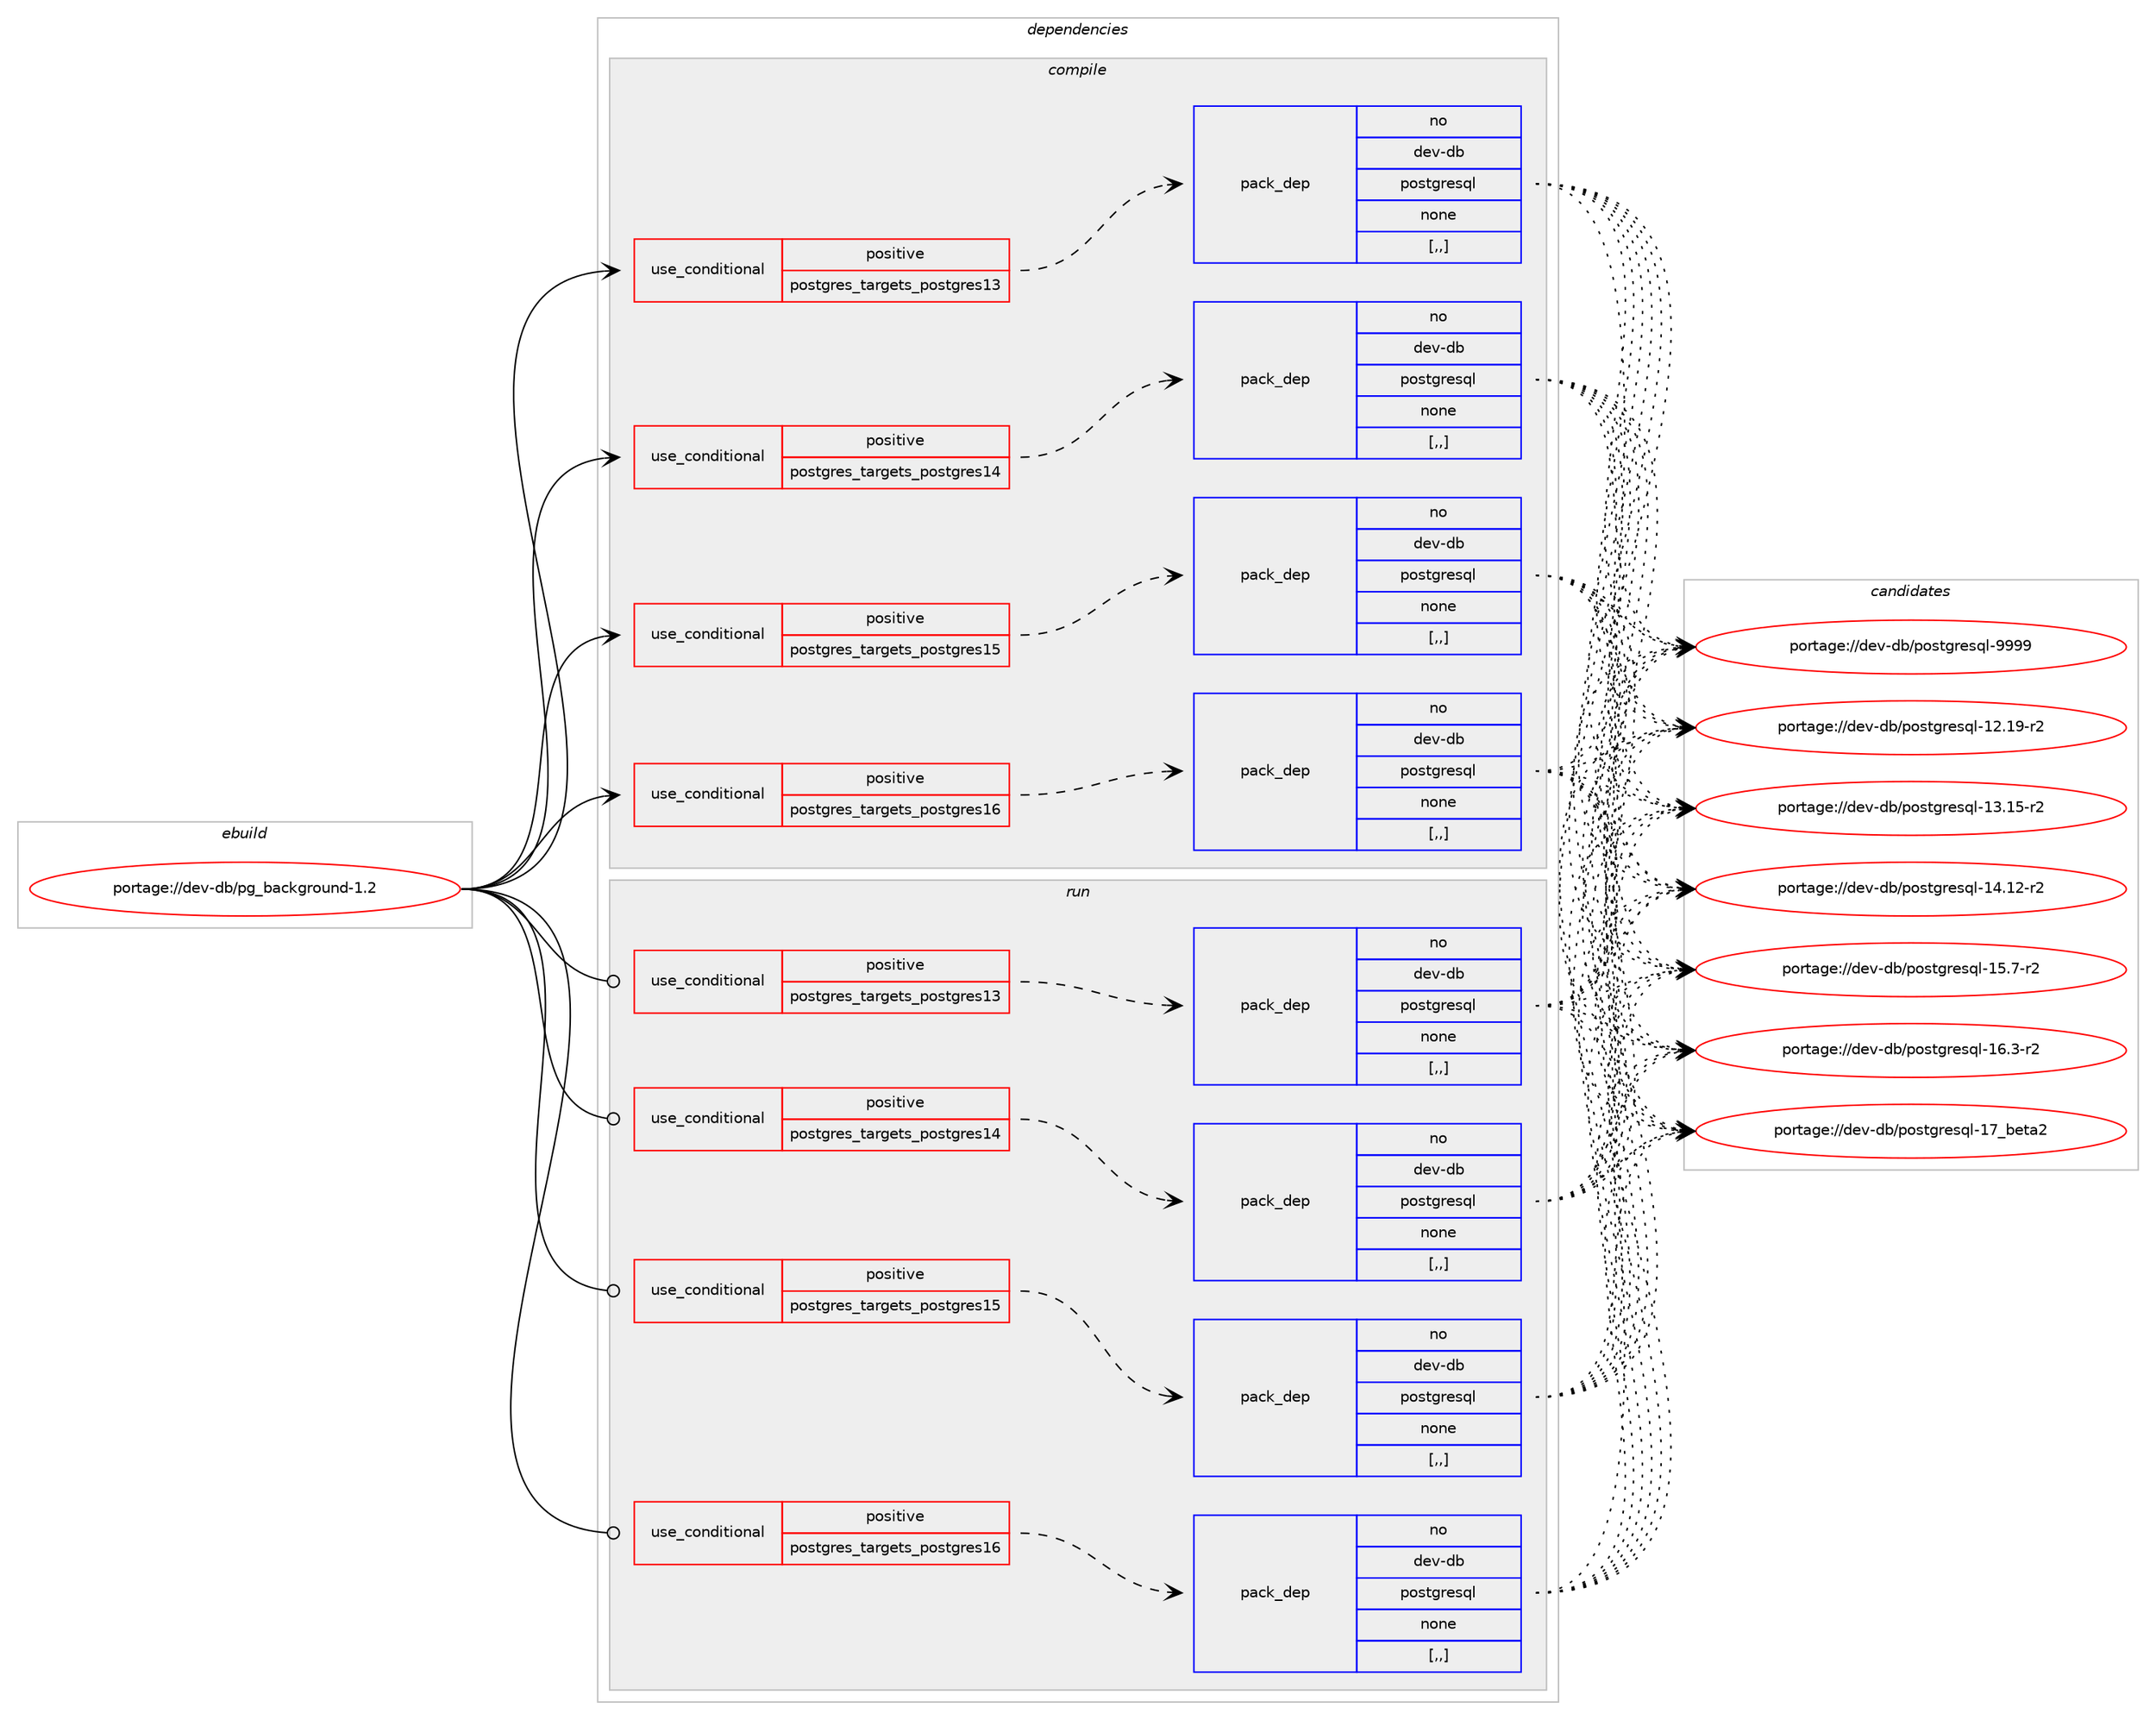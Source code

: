 digraph prolog {

# *************
# Graph options
# *************

newrank=true;
concentrate=true;
compound=true;
graph [rankdir=LR,fontname=Helvetica,fontsize=10,ranksep=1.5];#, ranksep=2.5, nodesep=0.2];
edge  [arrowhead=vee];
node  [fontname=Helvetica,fontsize=10];

# **********
# The ebuild
# **********

subgraph cluster_leftcol {
color=gray;
rank=same;
label=<<i>ebuild</i>>;
id [label="portage://dev-db/pg_background-1.2", color=red, width=4, href="../dev-db/pg_background-1.2.svg"];
}

# ****************
# The dependencies
# ****************

subgraph cluster_midcol {
color=gray;
label=<<i>dependencies</i>>;
subgraph cluster_compile {
fillcolor="#eeeeee";
style=filled;
label=<<i>compile</i>>;
subgraph cond17430 {
dependency66969 [label=<<TABLE BORDER="0" CELLBORDER="1" CELLSPACING="0" CELLPADDING="4"><TR><TD ROWSPAN="3" CELLPADDING="10">use_conditional</TD></TR><TR><TD>positive</TD></TR><TR><TD>postgres_targets_postgres13</TD></TR></TABLE>>, shape=none, color=red];
subgraph pack48624 {
dependency66970 [label=<<TABLE BORDER="0" CELLBORDER="1" CELLSPACING="0" CELLPADDING="4" WIDTH="220"><TR><TD ROWSPAN="6" CELLPADDING="30">pack_dep</TD></TR><TR><TD WIDTH="110">no</TD></TR><TR><TD>dev-db</TD></TR><TR><TD>postgresql</TD></TR><TR><TD>none</TD></TR><TR><TD>[,,]</TD></TR></TABLE>>, shape=none, color=blue];
}
dependency66969:e -> dependency66970:w [weight=20,style="dashed",arrowhead="vee"];
}
id:e -> dependency66969:w [weight=20,style="solid",arrowhead="vee"];
subgraph cond17431 {
dependency66971 [label=<<TABLE BORDER="0" CELLBORDER="1" CELLSPACING="0" CELLPADDING="4"><TR><TD ROWSPAN="3" CELLPADDING="10">use_conditional</TD></TR><TR><TD>positive</TD></TR><TR><TD>postgres_targets_postgres14</TD></TR></TABLE>>, shape=none, color=red];
subgraph pack48625 {
dependency66972 [label=<<TABLE BORDER="0" CELLBORDER="1" CELLSPACING="0" CELLPADDING="4" WIDTH="220"><TR><TD ROWSPAN="6" CELLPADDING="30">pack_dep</TD></TR><TR><TD WIDTH="110">no</TD></TR><TR><TD>dev-db</TD></TR><TR><TD>postgresql</TD></TR><TR><TD>none</TD></TR><TR><TD>[,,]</TD></TR></TABLE>>, shape=none, color=blue];
}
dependency66971:e -> dependency66972:w [weight=20,style="dashed",arrowhead="vee"];
}
id:e -> dependency66971:w [weight=20,style="solid",arrowhead="vee"];
subgraph cond17432 {
dependency66973 [label=<<TABLE BORDER="0" CELLBORDER="1" CELLSPACING="0" CELLPADDING="4"><TR><TD ROWSPAN="3" CELLPADDING="10">use_conditional</TD></TR><TR><TD>positive</TD></TR><TR><TD>postgres_targets_postgres15</TD></TR></TABLE>>, shape=none, color=red];
subgraph pack48626 {
dependency66974 [label=<<TABLE BORDER="0" CELLBORDER="1" CELLSPACING="0" CELLPADDING="4" WIDTH="220"><TR><TD ROWSPAN="6" CELLPADDING="30">pack_dep</TD></TR><TR><TD WIDTH="110">no</TD></TR><TR><TD>dev-db</TD></TR><TR><TD>postgresql</TD></TR><TR><TD>none</TD></TR><TR><TD>[,,]</TD></TR></TABLE>>, shape=none, color=blue];
}
dependency66973:e -> dependency66974:w [weight=20,style="dashed",arrowhead="vee"];
}
id:e -> dependency66973:w [weight=20,style="solid",arrowhead="vee"];
subgraph cond17433 {
dependency66975 [label=<<TABLE BORDER="0" CELLBORDER="1" CELLSPACING="0" CELLPADDING="4"><TR><TD ROWSPAN="3" CELLPADDING="10">use_conditional</TD></TR><TR><TD>positive</TD></TR><TR><TD>postgres_targets_postgres16</TD></TR></TABLE>>, shape=none, color=red];
subgraph pack48627 {
dependency66976 [label=<<TABLE BORDER="0" CELLBORDER="1" CELLSPACING="0" CELLPADDING="4" WIDTH="220"><TR><TD ROWSPAN="6" CELLPADDING="30">pack_dep</TD></TR><TR><TD WIDTH="110">no</TD></TR><TR><TD>dev-db</TD></TR><TR><TD>postgresql</TD></TR><TR><TD>none</TD></TR><TR><TD>[,,]</TD></TR></TABLE>>, shape=none, color=blue];
}
dependency66975:e -> dependency66976:w [weight=20,style="dashed",arrowhead="vee"];
}
id:e -> dependency66975:w [weight=20,style="solid",arrowhead="vee"];
}
subgraph cluster_compileandrun {
fillcolor="#eeeeee";
style=filled;
label=<<i>compile and run</i>>;
}
subgraph cluster_run {
fillcolor="#eeeeee";
style=filled;
label=<<i>run</i>>;
subgraph cond17434 {
dependency66977 [label=<<TABLE BORDER="0" CELLBORDER="1" CELLSPACING="0" CELLPADDING="4"><TR><TD ROWSPAN="3" CELLPADDING="10">use_conditional</TD></TR><TR><TD>positive</TD></TR><TR><TD>postgres_targets_postgres13</TD></TR></TABLE>>, shape=none, color=red];
subgraph pack48628 {
dependency66978 [label=<<TABLE BORDER="0" CELLBORDER="1" CELLSPACING="0" CELLPADDING="4" WIDTH="220"><TR><TD ROWSPAN="6" CELLPADDING="30">pack_dep</TD></TR><TR><TD WIDTH="110">no</TD></TR><TR><TD>dev-db</TD></TR><TR><TD>postgresql</TD></TR><TR><TD>none</TD></TR><TR><TD>[,,]</TD></TR></TABLE>>, shape=none, color=blue];
}
dependency66977:e -> dependency66978:w [weight=20,style="dashed",arrowhead="vee"];
}
id:e -> dependency66977:w [weight=20,style="solid",arrowhead="odot"];
subgraph cond17435 {
dependency66979 [label=<<TABLE BORDER="0" CELLBORDER="1" CELLSPACING="0" CELLPADDING="4"><TR><TD ROWSPAN="3" CELLPADDING="10">use_conditional</TD></TR><TR><TD>positive</TD></TR><TR><TD>postgres_targets_postgres14</TD></TR></TABLE>>, shape=none, color=red];
subgraph pack48629 {
dependency66980 [label=<<TABLE BORDER="0" CELLBORDER="1" CELLSPACING="0" CELLPADDING="4" WIDTH="220"><TR><TD ROWSPAN="6" CELLPADDING="30">pack_dep</TD></TR><TR><TD WIDTH="110">no</TD></TR><TR><TD>dev-db</TD></TR><TR><TD>postgresql</TD></TR><TR><TD>none</TD></TR><TR><TD>[,,]</TD></TR></TABLE>>, shape=none, color=blue];
}
dependency66979:e -> dependency66980:w [weight=20,style="dashed",arrowhead="vee"];
}
id:e -> dependency66979:w [weight=20,style="solid",arrowhead="odot"];
subgraph cond17436 {
dependency66981 [label=<<TABLE BORDER="0" CELLBORDER="1" CELLSPACING="0" CELLPADDING="4"><TR><TD ROWSPAN="3" CELLPADDING="10">use_conditional</TD></TR><TR><TD>positive</TD></TR><TR><TD>postgres_targets_postgres15</TD></TR></TABLE>>, shape=none, color=red];
subgraph pack48630 {
dependency66982 [label=<<TABLE BORDER="0" CELLBORDER="1" CELLSPACING="0" CELLPADDING="4" WIDTH="220"><TR><TD ROWSPAN="6" CELLPADDING="30">pack_dep</TD></TR><TR><TD WIDTH="110">no</TD></TR><TR><TD>dev-db</TD></TR><TR><TD>postgresql</TD></TR><TR><TD>none</TD></TR><TR><TD>[,,]</TD></TR></TABLE>>, shape=none, color=blue];
}
dependency66981:e -> dependency66982:w [weight=20,style="dashed",arrowhead="vee"];
}
id:e -> dependency66981:w [weight=20,style="solid",arrowhead="odot"];
subgraph cond17437 {
dependency66983 [label=<<TABLE BORDER="0" CELLBORDER="1" CELLSPACING="0" CELLPADDING="4"><TR><TD ROWSPAN="3" CELLPADDING="10">use_conditional</TD></TR><TR><TD>positive</TD></TR><TR><TD>postgres_targets_postgres16</TD></TR></TABLE>>, shape=none, color=red];
subgraph pack48631 {
dependency66984 [label=<<TABLE BORDER="0" CELLBORDER="1" CELLSPACING="0" CELLPADDING="4" WIDTH="220"><TR><TD ROWSPAN="6" CELLPADDING="30">pack_dep</TD></TR><TR><TD WIDTH="110">no</TD></TR><TR><TD>dev-db</TD></TR><TR><TD>postgresql</TD></TR><TR><TD>none</TD></TR><TR><TD>[,,]</TD></TR></TABLE>>, shape=none, color=blue];
}
dependency66983:e -> dependency66984:w [weight=20,style="dashed",arrowhead="vee"];
}
id:e -> dependency66983:w [weight=20,style="solid",arrowhead="odot"];
}
}

# **************
# The candidates
# **************

subgraph cluster_choices {
rank=same;
color=gray;
label=<<i>candidates</i>>;

subgraph choice48624 {
color=black;
nodesep=1;
choice1001011184510098471121111151161031141011151131084549504649574511450 [label="portage://dev-db/postgresql-12.19-r2", color=red, width=4,href="../dev-db/postgresql-12.19-r2.svg"];
choice1001011184510098471121111151161031141011151131084549514649534511450 [label="portage://dev-db/postgresql-13.15-r2", color=red, width=4,href="../dev-db/postgresql-13.15-r2.svg"];
choice1001011184510098471121111151161031141011151131084549524649504511450 [label="portage://dev-db/postgresql-14.12-r2", color=red, width=4,href="../dev-db/postgresql-14.12-r2.svg"];
choice10010111845100984711211111511610311410111511310845495346554511450 [label="portage://dev-db/postgresql-15.7-r2", color=red, width=4,href="../dev-db/postgresql-15.7-r2.svg"];
choice10010111845100984711211111511610311410111511310845495446514511450 [label="portage://dev-db/postgresql-16.3-r2", color=red, width=4,href="../dev-db/postgresql-16.3-r2.svg"];
choice10010111845100984711211111511610311410111511310845495595981011169750 [label="portage://dev-db/postgresql-17_beta2", color=red, width=4,href="../dev-db/postgresql-17_beta2.svg"];
choice1001011184510098471121111151161031141011151131084557575757 [label="portage://dev-db/postgresql-9999", color=red, width=4,href="../dev-db/postgresql-9999.svg"];
dependency66970:e -> choice1001011184510098471121111151161031141011151131084549504649574511450:w [style=dotted,weight="100"];
dependency66970:e -> choice1001011184510098471121111151161031141011151131084549514649534511450:w [style=dotted,weight="100"];
dependency66970:e -> choice1001011184510098471121111151161031141011151131084549524649504511450:w [style=dotted,weight="100"];
dependency66970:e -> choice10010111845100984711211111511610311410111511310845495346554511450:w [style=dotted,weight="100"];
dependency66970:e -> choice10010111845100984711211111511610311410111511310845495446514511450:w [style=dotted,weight="100"];
dependency66970:e -> choice10010111845100984711211111511610311410111511310845495595981011169750:w [style=dotted,weight="100"];
dependency66970:e -> choice1001011184510098471121111151161031141011151131084557575757:w [style=dotted,weight="100"];
}
subgraph choice48625 {
color=black;
nodesep=1;
choice1001011184510098471121111151161031141011151131084549504649574511450 [label="portage://dev-db/postgresql-12.19-r2", color=red, width=4,href="../dev-db/postgresql-12.19-r2.svg"];
choice1001011184510098471121111151161031141011151131084549514649534511450 [label="portage://dev-db/postgresql-13.15-r2", color=red, width=4,href="../dev-db/postgresql-13.15-r2.svg"];
choice1001011184510098471121111151161031141011151131084549524649504511450 [label="portage://dev-db/postgresql-14.12-r2", color=red, width=4,href="../dev-db/postgresql-14.12-r2.svg"];
choice10010111845100984711211111511610311410111511310845495346554511450 [label="portage://dev-db/postgresql-15.7-r2", color=red, width=4,href="../dev-db/postgresql-15.7-r2.svg"];
choice10010111845100984711211111511610311410111511310845495446514511450 [label="portage://dev-db/postgresql-16.3-r2", color=red, width=4,href="../dev-db/postgresql-16.3-r2.svg"];
choice10010111845100984711211111511610311410111511310845495595981011169750 [label="portage://dev-db/postgresql-17_beta2", color=red, width=4,href="../dev-db/postgresql-17_beta2.svg"];
choice1001011184510098471121111151161031141011151131084557575757 [label="portage://dev-db/postgresql-9999", color=red, width=4,href="../dev-db/postgresql-9999.svg"];
dependency66972:e -> choice1001011184510098471121111151161031141011151131084549504649574511450:w [style=dotted,weight="100"];
dependency66972:e -> choice1001011184510098471121111151161031141011151131084549514649534511450:w [style=dotted,weight="100"];
dependency66972:e -> choice1001011184510098471121111151161031141011151131084549524649504511450:w [style=dotted,weight="100"];
dependency66972:e -> choice10010111845100984711211111511610311410111511310845495346554511450:w [style=dotted,weight="100"];
dependency66972:e -> choice10010111845100984711211111511610311410111511310845495446514511450:w [style=dotted,weight="100"];
dependency66972:e -> choice10010111845100984711211111511610311410111511310845495595981011169750:w [style=dotted,weight="100"];
dependency66972:e -> choice1001011184510098471121111151161031141011151131084557575757:w [style=dotted,weight="100"];
}
subgraph choice48626 {
color=black;
nodesep=1;
choice1001011184510098471121111151161031141011151131084549504649574511450 [label="portage://dev-db/postgresql-12.19-r2", color=red, width=4,href="../dev-db/postgresql-12.19-r2.svg"];
choice1001011184510098471121111151161031141011151131084549514649534511450 [label="portage://dev-db/postgresql-13.15-r2", color=red, width=4,href="../dev-db/postgresql-13.15-r2.svg"];
choice1001011184510098471121111151161031141011151131084549524649504511450 [label="portage://dev-db/postgresql-14.12-r2", color=red, width=4,href="../dev-db/postgresql-14.12-r2.svg"];
choice10010111845100984711211111511610311410111511310845495346554511450 [label="portage://dev-db/postgresql-15.7-r2", color=red, width=4,href="../dev-db/postgresql-15.7-r2.svg"];
choice10010111845100984711211111511610311410111511310845495446514511450 [label="portage://dev-db/postgresql-16.3-r2", color=red, width=4,href="../dev-db/postgresql-16.3-r2.svg"];
choice10010111845100984711211111511610311410111511310845495595981011169750 [label="portage://dev-db/postgresql-17_beta2", color=red, width=4,href="../dev-db/postgresql-17_beta2.svg"];
choice1001011184510098471121111151161031141011151131084557575757 [label="portage://dev-db/postgresql-9999", color=red, width=4,href="../dev-db/postgresql-9999.svg"];
dependency66974:e -> choice1001011184510098471121111151161031141011151131084549504649574511450:w [style=dotted,weight="100"];
dependency66974:e -> choice1001011184510098471121111151161031141011151131084549514649534511450:w [style=dotted,weight="100"];
dependency66974:e -> choice1001011184510098471121111151161031141011151131084549524649504511450:w [style=dotted,weight="100"];
dependency66974:e -> choice10010111845100984711211111511610311410111511310845495346554511450:w [style=dotted,weight="100"];
dependency66974:e -> choice10010111845100984711211111511610311410111511310845495446514511450:w [style=dotted,weight="100"];
dependency66974:e -> choice10010111845100984711211111511610311410111511310845495595981011169750:w [style=dotted,weight="100"];
dependency66974:e -> choice1001011184510098471121111151161031141011151131084557575757:w [style=dotted,weight="100"];
}
subgraph choice48627 {
color=black;
nodesep=1;
choice1001011184510098471121111151161031141011151131084549504649574511450 [label="portage://dev-db/postgresql-12.19-r2", color=red, width=4,href="../dev-db/postgresql-12.19-r2.svg"];
choice1001011184510098471121111151161031141011151131084549514649534511450 [label="portage://dev-db/postgresql-13.15-r2", color=red, width=4,href="../dev-db/postgresql-13.15-r2.svg"];
choice1001011184510098471121111151161031141011151131084549524649504511450 [label="portage://dev-db/postgresql-14.12-r2", color=red, width=4,href="../dev-db/postgresql-14.12-r2.svg"];
choice10010111845100984711211111511610311410111511310845495346554511450 [label="portage://dev-db/postgresql-15.7-r2", color=red, width=4,href="../dev-db/postgresql-15.7-r2.svg"];
choice10010111845100984711211111511610311410111511310845495446514511450 [label="portage://dev-db/postgresql-16.3-r2", color=red, width=4,href="../dev-db/postgresql-16.3-r2.svg"];
choice10010111845100984711211111511610311410111511310845495595981011169750 [label="portage://dev-db/postgresql-17_beta2", color=red, width=4,href="../dev-db/postgresql-17_beta2.svg"];
choice1001011184510098471121111151161031141011151131084557575757 [label="portage://dev-db/postgresql-9999", color=red, width=4,href="../dev-db/postgresql-9999.svg"];
dependency66976:e -> choice1001011184510098471121111151161031141011151131084549504649574511450:w [style=dotted,weight="100"];
dependency66976:e -> choice1001011184510098471121111151161031141011151131084549514649534511450:w [style=dotted,weight="100"];
dependency66976:e -> choice1001011184510098471121111151161031141011151131084549524649504511450:w [style=dotted,weight="100"];
dependency66976:e -> choice10010111845100984711211111511610311410111511310845495346554511450:w [style=dotted,weight="100"];
dependency66976:e -> choice10010111845100984711211111511610311410111511310845495446514511450:w [style=dotted,weight="100"];
dependency66976:e -> choice10010111845100984711211111511610311410111511310845495595981011169750:w [style=dotted,weight="100"];
dependency66976:e -> choice1001011184510098471121111151161031141011151131084557575757:w [style=dotted,weight="100"];
}
subgraph choice48628 {
color=black;
nodesep=1;
choice1001011184510098471121111151161031141011151131084549504649574511450 [label="portage://dev-db/postgresql-12.19-r2", color=red, width=4,href="../dev-db/postgresql-12.19-r2.svg"];
choice1001011184510098471121111151161031141011151131084549514649534511450 [label="portage://dev-db/postgresql-13.15-r2", color=red, width=4,href="../dev-db/postgresql-13.15-r2.svg"];
choice1001011184510098471121111151161031141011151131084549524649504511450 [label="portage://dev-db/postgresql-14.12-r2", color=red, width=4,href="../dev-db/postgresql-14.12-r2.svg"];
choice10010111845100984711211111511610311410111511310845495346554511450 [label="portage://dev-db/postgresql-15.7-r2", color=red, width=4,href="../dev-db/postgresql-15.7-r2.svg"];
choice10010111845100984711211111511610311410111511310845495446514511450 [label="portage://dev-db/postgresql-16.3-r2", color=red, width=4,href="../dev-db/postgresql-16.3-r2.svg"];
choice10010111845100984711211111511610311410111511310845495595981011169750 [label="portage://dev-db/postgresql-17_beta2", color=red, width=4,href="../dev-db/postgresql-17_beta2.svg"];
choice1001011184510098471121111151161031141011151131084557575757 [label="portage://dev-db/postgresql-9999", color=red, width=4,href="../dev-db/postgresql-9999.svg"];
dependency66978:e -> choice1001011184510098471121111151161031141011151131084549504649574511450:w [style=dotted,weight="100"];
dependency66978:e -> choice1001011184510098471121111151161031141011151131084549514649534511450:w [style=dotted,weight="100"];
dependency66978:e -> choice1001011184510098471121111151161031141011151131084549524649504511450:w [style=dotted,weight="100"];
dependency66978:e -> choice10010111845100984711211111511610311410111511310845495346554511450:w [style=dotted,weight="100"];
dependency66978:e -> choice10010111845100984711211111511610311410111511310845495446514511450:w [style=dotted,weight="100"];
dependency66978:e -> choice10010111845100984711211111511610311410111511310845495595981011169750:w [style=dotted,weight="100"];
dependency66978:e -> choice1001011184510098471121111151161031141011151131084557575757:w [style=dotted,weight="100"];
}
subgraph choice48629 {
color=black;
nodesep=1;
choice1001011184510098471121111151161031141011151131084549504649574511450 [label="portage://dev-db/postgresql-12.19-r2", color=red, width=4,href="../dev-db/postgresql-12.19-r2.svg"];
choice1001011184510098471121111151161031141011151131084549514649534511450 [label="portage://dev-db/postgresql-13.15-r2", color=red, width=4,href="../dev-db/postgresql-13.15-r2.svg"];
choice1001011184510098471121111151161031141011151131084549524649504511450 [label="portage://dev-db/postgresql-14.12-r2", color=red, width=4,href="../dev-db/postgresql-14.12-r2.svg"];
choice10010111845100984711211111511610311410111511310845495346554511450 [label="portage://dev-db/postgresql-15.7-r2", color=red, width=4,href="../dev-db/postgresql-15.7-r2.svg"];
choice10010111845100984711211111511610311410111511310845495446514511450 [label="portage://dev-db/postgresql-16.3-r2", color=red, width=4,href="../dev-db/postgresql-16.3-r2.svg"];
choice10010111845100984711211111511610311410111511310845495595981011169750 [label="portage://dev-db/postgresql-17_beta2", color=red, width=4,href="../dev-db/postgresql-17_beta2.svg"];
choice1001011184510098471121111151161031141011151131084557575757 [label="portage://dev-db/postgresql-9999", color=red, width=4,href="../dev-db/postgresql-9999.svg"];
dependency66980:e -> choice1001011184510098471121111151161031141011151131084549504649574511450:w [style=dotted,weight="100"];
dependency66980:e -> choice1001011184510098471121111151161031141011151131084549514649534511450:w [style=dotted,weight="100"];
dependency66980:e -> choice1001011184510098471121111151161031141011151131084549524649504511450:w [style=dotted,weight="100"];
dependency66980:e -> choice10010111845100984711211111511610311410111511310845495346554511450:w [style=dotted,weight="100"];
dependency66980:e -> choice10010111845100984711211111511610311410111511310845495446514511450:w [style=dotted,weight="100"];
dependency66980:e -> choice10010111845100984711211111511610311410111511310845495595981011169750:w [style=dotted,weight="100"];
dependency66980:e -> choice1001011184510098471121111151161031141011151131084557575757:w [style=dotted,weight="100"];
}
subgraph choice48630 {
color=black;
nodesep=1;
choice1001011184510098471121111151161031141011151131084549504649574511450 [label="portage://dev-db/postgresql-12.19-r2", color=red, width=4,href="../dev-db/postgresql-12.19-r2.svg"];
choice1001011184510098471121111151161031141011151131084549514649534511450 [label="portage://dev-db/postgresql-13.15-r2", color=red, width=4,href="../dev-db/postgresql-13.15-r2.svg"];
choice1001011184510098471121111151161031141011151131084549524649504511450 [label="portage://dev-db/postgresql-14.12-r2", color=red, width=4,href="../dev-db/postgresql-14.12-r2.svg"];
choice10010111845100984711211111511610311410111511310845495346554511450 [label="portage://dev-db/postgresql-15.7-r2", color=red, width=4,href="../dev-db/postgresql-15.7-r2.svg"];
choice10010111845100984711211111511610311410111511310845495446514511450 [label="portage://dev-db/postgresql-16.3-r2", color=red, width=4,href="../dev-db/postgresql-16.3-r2.svg"];
choice10010111845100984711211111511610311410111511310845495595981011169750 [label="portage://dev-db/postgresql-17_beta2", color=red, width=4,href="../dev-db/postgresql-17_beta2.svg"];
choice1001011184510098471121111151161031141011151131084557575757 [label="portage://dev-db/postgresql-9999", color=red, width=4,href="../dev-db/postgresql-9999.svg"];
dependency66982:e -> choice1001011184510098471121111151161031141011151131084549504649574511450:w [style=dotted,weight="100"];
dependency66982:e -> choice1001011184510098471121111151161031141011151131084549514649534511450:w [style=dotted,weight="100"];
dependency66982:e -> choice1001011184510098471121111151161031141011151131084549524649504511450:w [style=dotted,weight="100"];
dependency66982:e -> choice10010111845100984711211111511610311410111511310845495346554511450:w [style=dotted,weight="100"];
dependency66982:e -> choice10010111845100984711211111511610311410111511310845495446514511450:w [style=dotted,weight="100"];
dependency66982:e -> choice10010111845100984711211111511610311410111511310845495595981011169750:w [style=dotted,weight="100"];
dependency66982:e -> choice1001011184510098471121111151161031141011151131084557575757:w [style=dotted,weight="100"];
}
subgraph choice48631 {
color=black;
nodesep=1;
choice1001011184510098471121111151161031141011151131084549504649574511450 [label="portage://dev-db/postgresql-12.19-r2", color=red, width=4,href="../dev-db/postgresql-12.19-r2.svg"];
choice1001011184510098471121111151161031141011151131084549514649534511450 [label="portage://dev-db/postgresql-13.15-r2", color=red, width=4,href="../dev-db/postgresql-13.15-r2.svg"];
choice1001011184510098471121111151161031141011151131084549524649504511450 [label="portage://dev-db/postgresql-14.12-r2", color=red, width=4,href="../dev-db/postgresql-14.12-r2.svg"];
choice10010111845100984711211111511610311410111511310845495346554511450 [label="portage://dev-db/postgresql-15.7-r2", color=red, width=4,href="../dev-db/postgresql-15.7-r2.svg"];
choice10010111845100984711211111511610311410111511310845495446514511450 [label="portage://dev-db/postgresql-16.3-r2", color=red, width=4,href="../dev-db/postgresql-16.3-r2.svg"];
choice10010111845100984711211111511610311410111511310845495595981011169750 [label="portage://dev-db/postgresql-17_beta2", color=red, width=4,href="../dev-db/postgresql-17_beta2.svg"];
choice1001011184510098471121111151161031141011151131084557575757 [label="portage://dev-db/postgresql-9999", color=red, width=4,href="../dev-db/postgresql-9999.svg"];
dependency66984:e -> choice1001011184510098471121111151161031141011151131084549504649574511450:w [style=dotted,weight="100"];
dependency66984:e -> choice1001011184510098471121111151161031141011151131084549514649534511450:w [style=dotted,weight="100"];
dependency66984:e -> choice1001011184510098471121111151161031141011151131084549524649504511450:w [style=dotted,weight="100"];
dependency66984:e -> choice10010111845100984711211111511610311410111511310845495346554511450:w [style=dotted,weight="100"];
dependency66984:e -> choice10010111845100984711211111511610311410111511310845495446514511450:w [style=dotted,weight="100"];
dependency66984:e -> choice10010111845100984711211111511610311410111511310845495595981011169750:w [style=dotted,weight="100"];
dependency66984:e -> choice1001011184510098471121111151161031141011151131084557575757:w [style=dotted,weight="100"];
}
}

}
